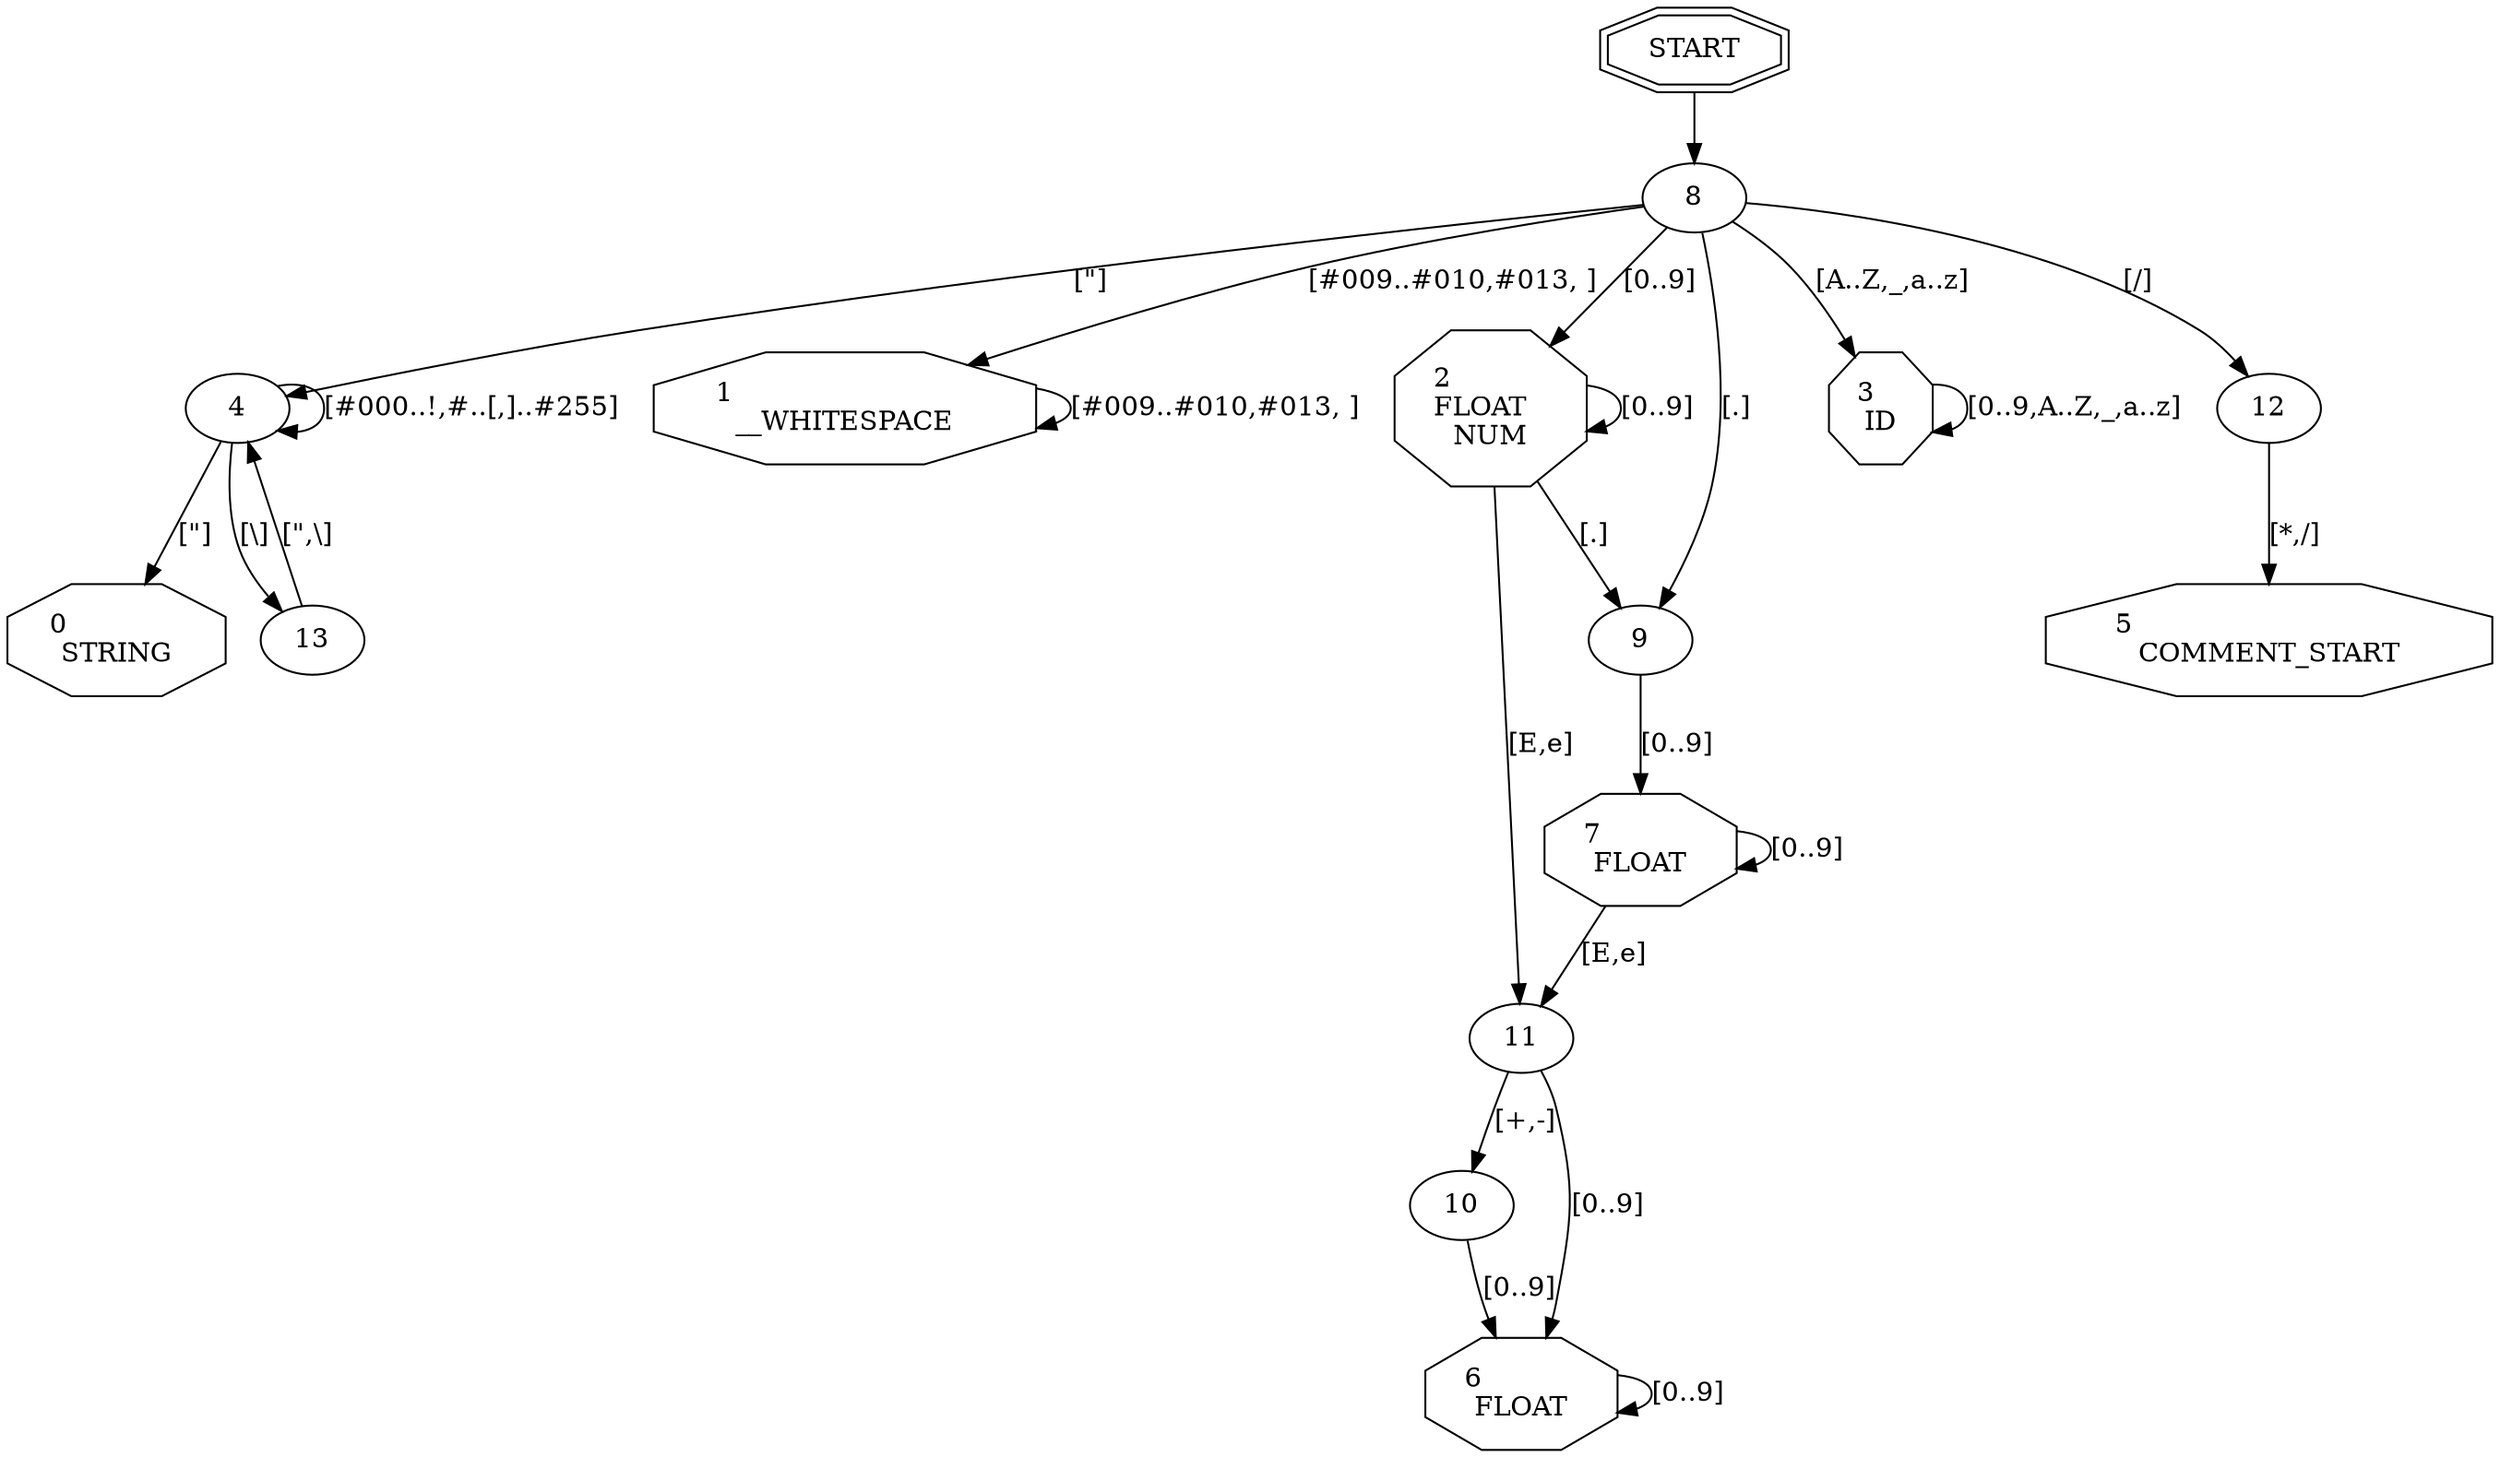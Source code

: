 digraph {
  0 [label="0 \lSTRING" shape="octagon"]
  1 [label="1 \l__WHITESPACE" shape="octagon"]
  2 [label="2 \lFLOAT\lNUM" shape="octagon"]
  3 [label="3 \lID" shape="octagon"]
  4 [label=4 shape="ellipse"]
  5 [label="5 \lCOMMENT_START" shape="octagon"]
  6 [label="6 \lFLOAT" shape="octagon"]
  7 [label="7 \lFLOAT" shape="octagon"]
  8 [label=8 shape="ellipse"]
  9 [label=9 shape="ellipse"]
  10 [label=10 shape="ellipse"]
  11 [label=11 shape="ellipse"]
  12 [label=12 shape="ellipse"]
  13 [label=13 shape="ellipse"]
  14 [label="START" shape="doubleoctagon"]
  1 -> 1 [label="[#009..#010,#013, ]"]
  2 -> 2 [label="[0..9]"]
  2 -> 9 [label="[.]"]
  2 -> 11 [label="[E,e]"]
  3 -> 3 [label="[0..9,A..Z,_,a..z]"]
  4 -> 4 [label="[#000..!,#..[,]..#255]"]
  4 -> 13 [label="[\\]"]
  4 -> 0 [label="[&quot;]"]
  6 -> 6 [label="[0..9]"]
  7 -> 7 [label="[0..9]"]
  7 -> 11 [label="[E,e]"]
  8 -> 9 [label="[.]"]
  8 -> 1 [label="[#009..#010,#013, ]"]
  8 -> 12 [label="[/]"]
  8 -> 2 [label="[0..9]"]
  8 -> 4 [label="[&quot;]"]
  8 -> 3 [label="[A..Z,_,a..z]"]
  9 -> 7 [label="[0..9]"]
  10 -> 6 [label="[0..9]"]
  11 -> 10 [label="[+,-]"]
  11 -> 6 [label="[0..9]"]
  12 -> 5 [label="[*,/]"]
  13 -> 4 [label="[&quot;,\\]"]
  14 -> 8
}
